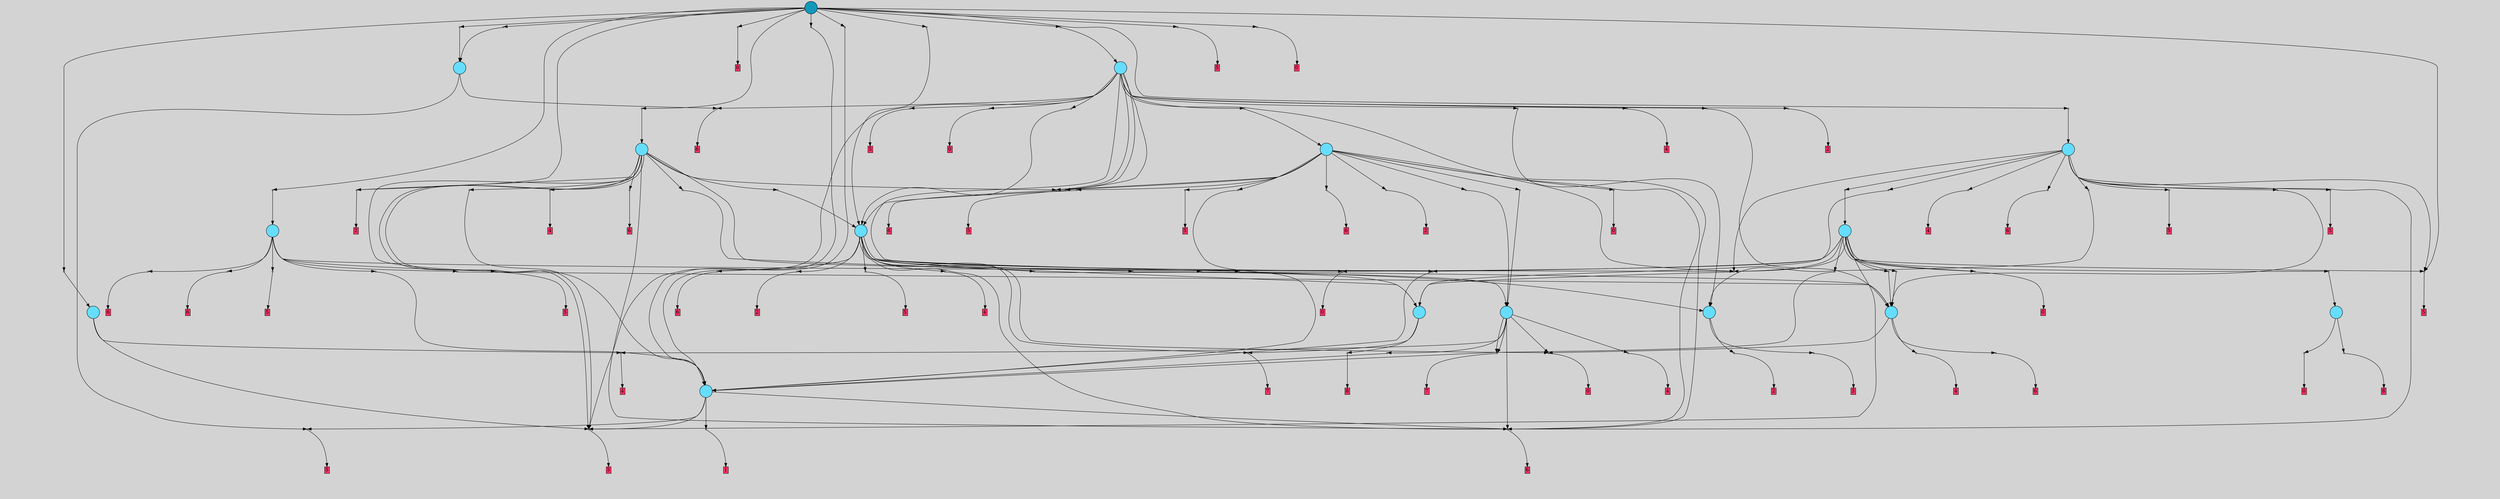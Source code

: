 // File exported with GEGELATI v1.3.1
// On the 2024-04-09 13:52:32
// With the File::TPGGraphDotExporter
digraph{
	graph[pad = "0.212, 0.055" bgcolor = lightgray]
	node[shape=circle style = filled label = ""]
		T2 [fillcolor="#66ddff"]
		T4 [fillcolor="#66ddff"]
		T5 [fillcolor="#66ddff"]
		T7 [fillcolor="#66ddff"]
		T8 [fillcolor="#66ddff"]
		T20 [fillcolor="#66ddff"]
		T66 [fillcolor="#66ddff"]
		T122 [fillcolor="#66ddff"]
		T170 [fillcolor="#66ddff"]
		T199 [fillcolor="#66ddff"]
		T214 [fillcolor="#66ddff"]
		T308 [fillcolor="#66ddff"]
		T391 [fillcolor="#66ddff"]
		T411 [fillcolor="#66ddff"]
		T500 [fillcolor="#66ddff"]
		T746 [fillcolor="#1199bb"]
		P20425 [fillcolor="#cccccc" shape=point] //
		I20425 [shape=box style=invis label="6|0&2|5#3|5#0|3#3|3&#92;n6|2&3|2#1|3#4|3#2|2&#92;n1|7&3|3#3|7#4|1#2|5&#92;n4|3&0|1#0|7#4|0#4|3&#92;n6|5&2|3#2|1#2|0#2|7&#92;n"]
		P20425 -> I20425[style=invis]
		A10294 [fillcolor="#ff3366" shape=box margin=0.03 width=0 height=0 label="2"]
		T2 -> P20425 -> A10294
		P20426 [fillcolor="#cccccc" shape=point] //
		I20426 [shape=box style=invis label="1|7&1|0#3|7#1|1#1|6&#92;n6|5&3|0#4|3#1|6#3|5&#92;n7|6&3|4#0|0#1|3#0|7&#92;n"]
		P20426 -> I20426[style=invis]
		A10295 [fillcolor="#ff3366" shape=box margin=0.03 width=0 height=0 label="3"]
		T2 -> P20426 -> A10295
		P20427 [fillcolor="#cccccc" shape=point] //
		I20427 [shape=box style=invis label="1|7&2|5#4|5#3|6#0|4&#92;n"]
		P20427 -> I20427[style=invis]
		A10296 [fillcolor="#ff3366" shape=box margin=0.03 width=0 height=0 label="4"]
		T4 -> P20427 -> A10296
		P20428 [fillcolor="#cccccc" shape=point] //
		I20428 [shape=box style=invis label="5|6&3|4#3|7#1|4#3|6&#92;n3|2&3|5#2|4#0|2#4|6&#92;n1|6&0|2#3|3#3|1#0|6&#92;n3|2&0|4#1|4#4|7#2|7&#92;n4|3&0|0#2|0#2|3#0|4&#92;n4|5&1|0#2|7#0|2#1|6&#92;n4|2&2|2#3|5#2|1#0|0&#92;n1|6&4|3#0|4#4|7#3|1&#92;n4|1&3|0#3|3#3|4#3|4&#92;n6|4&4|2#0|5#3|7#1|2&#92;n"]
		P20428 -> I20428[style=invis]
		A10297 [fillcolor="#ff3366" shape=box margin=0.03 width=0 height=0 label="5"]
		T4 -> P20428 -> A10297
		P20429 [fillcolor="#cccccc" shape=point] //
		I20429 [shape=box style=invis label="6|2&0|5#0|3#2|7#3|3&#92;n4|4&3|2#2|6#4|1#3|6&#92;n"]
		P20429 -> I20429[style=invis]
		A10298 [fillcolor="#ff3366" shape=box margin=0.03 width=0 height=0 label="5"]
		T5 -> P20429 -> A10298
		P20430 [fillcolor="#cccccc" shape=point] //
		I20430 [shape=box style=invis label="5|6&2|1#2|5#2|2#4|1&#92;n7|1&2|4#0|1#2|7#1|4&#92;n3|5&1|6#4|2#4|4#2|1&#92;n3|2&0|6#1|5#4|3#0|7&#92;n0|2&0|2#3|2#4|1#3|1&#92;n6|4&0|6#0|0#2|3#2|3&#92;n7|2&1|5#4|0#3|1#2|5&#92;n3|5&2|5#2|2#1|1#4|6&#92;n7|2&4|2#2|5#4|7#4|6&#92;n0|1&3|3#4|2#2|6#4|6&#92;n"]
		P20430 -> I20430[style=invis]
		A10299 [fillcolor="#ff3366" shape=box margin=0.03 width=0 height=0 label="6"]
		T5 -> P20430 -> A10299
		P20431 [fillcolor="#cccccc" shape=point] //
		I20431 [shape=box style=invis label="0|6&0|5#3|0#2|7#4|0&#92;n6|4&0|4#3|3#4|0#1|4&#92;n7|1&1|5#0|4#1|2#0|5&#92;n3|5&4|7#4|6#3|3#1|4&#92;n1|7&4|5#2|2#2|5#3|6&#92;n"]
		P20431 -> I20431[style=invis]
		A10300 [fillcolor="#ff3366" shape=box margin=0.03 width=0 height=0 label="7"]
		T7 -> P20431 -> A10300
		P20432 [fillcolor="#cccccc" shape=point] //
		I20432 [shape=box style=invis label="7|2&1|6#3|3#1|6#3|4&#92;n2|6&2|2#2|1#4|0#3|5&#92;n4|3&2|2#1|0#0|0#2|3&#92;n5|3&2|5#0|1#4|6#3|7&#92;n0|0&4|3#1|4#0|2#3|4&#92;n"]
		P20432 -> I20432[style=invis]
		A10301 [fillcolor="#ff3366" shape=box margin=0.03 width=0 height=0 label="8"]
		T7 -> P20432 -> A10301
		P20433 [fillcolor="#cccccc" shape=point] //
		I20433 [shape=box style=invis label="4|2&4|4#2|6#0|7#3|0&#92;n2|5&4|5#2|5#1|5#0|3&#92;n2|7&1|3#1|0#2|5#0|4&#92;n4|6&0|7#0|3#3|4#3|0&#92;n4|5&4|4#1|6#1|6#2|6&#92;n2|6&2|0#0|1#3|3#4|2&#92;n3|5&0|3#1|0#2|6#1|7&#92;n6|3&2|0#3|4#1|6#0|2&#92;n7|0&2|2#3|2#3|6#3|6&#92;n"]
		P20433 -> I20433[style=invis]
		A10302 [fillcolor="#ff3366" shape=box margin=0.03 width=0 height=0 label="8"]
		T8 -> P20433 -> A10302
		P20434 [fillcolor="#cccccc" shape=point] //
		I20434 [shape=box style=invis label="3|7&0|5#1|1#4|7#2|1&#92;n6|3&0|1#1|7#4|3#2|7&#92;n1|3&3|1#4|6#0|5#3|7&#92;n3|4&4|2#3|5#1|5#0|4&#92;n0|4&1|0#4|0#4|3#3|6&#92;n1|1&0|2#2|1#3|0#3|0&#92;n"]
		P20434 -> I20434[style=invis]
		A10303 [fillcolor="#ff3366" shape=box margin=0.03 width=0 height=0 label="0"]
		T8 -> P20434 -> A10303
		T20 -> P20429
		P20435 [fillcolor="#cccccc" shape=point] //
		I20435 [shape=box style=invis label="5|6&2|1#2|5#2|2#4|1&#92;n7|1&2|4#0|1#2|7#1|4&#92;n3|5&1|6#4|2#4|4#2|1&#92;n3|2&0|6#1|5#4|3#0|7&#92;n0|0&0|2#3|2#4|1#3|1&#92;n7|2&4|2#2|5#4|7#4|6&#92;n3|5&2|5#2|2#1|1#4|6&#92;n6|4&0|6#0|0#2|3#2|3&#92;n0|1&3|3#4|2#2|6#4|6&#92;n"]
		P20435 -> I20435[style=invis]
		A10304 [fillcolor="#ff3366" shape=box margin=0.03 width=0 height=0 label="6"]
		T20 -> P20435 -> A10304
		P20436 [fillcolor="#cccccc" shape=point] //
		I20436 [shape=box style=invis label="4|4&2|5#0|4#3|2#0|7&#92;n0|1&1|1#2|2#1|5#2|0&#92;n3|5&1|7#0|1#0|4#0|6&#92;n2|3&3|2#3|7#1|0#4|7&#92;n"]
		P20436 -> I20436[style=invis]
		A10305 [fillcolor="#ff3366" shape=box margin=0.03 width=0 height=0 label="1"]
		T20 -> P20436 -> A10305
		T20 -> P20428
		P20437 [fillcolor="#cccccc" shape=point] //
		I20437 [shape=box style=invis label="1|7&2|5#4|5#3|6#0|4&#92;n1|3&2|2#4|4#0|1#3|5&#92;n"]
		P20437 -> I20437[style=invis]
		A10306 [fillcolor="#ff3366" shape=box margin=0.03 width=0 height=0 label="4"]
		T66 -> P20437 -> A10306
		P20438 [fillcolor="#cccccc" shape=point] //
		I20438 [shape=box style=invis label="6|7&0|2#1|7#0|7#2|3&#92;n0|7&2|3#3|3#4|0#0|3&#92;n6|0&3|7#2|4#4|2#4|3&#92;n0|0&3|7#1|3#4|3#0|1&#92;n6|2&0|4#4|2#2|5#1|5&#92;n3|7&4|5#3|7#3|2#2|6&#92;n1|1&1|2#4|3#4|6#2|1&#92;n2|0&1|3#3|4#4|4#4|1&#92;n0|1&0|6#2|6#3|1#4|4&#92;n"]
		P20438 -> I20438[style=invis]
		A10307 [fillcolor="#ff3366" shape=box margin=0.03 width=0 height=0 label="0"]
		T66 -> P20438 -> A10307
		P20439 [fillcolor="#cccccc" shape=point] //
		I20439 [shape=box style=invis label="5|6&2|1#2|5#2|2#4|1&#92;n7|1&2|4#0|1#2|7#1|4&#92;n3|5&1|6#4|2#4|4#2|1&#92;n6|4&0|6#0|0#2|3#2|3&#92;n0|0&0|2#3|2#4|1#3|1&#92;n7|2&4|2#2|5#4|7#4|6&#92;n3|5&2|5#2|2#0|1#4|6&#92;n3|2&0|6#1|5#4|3#0|7&#92;n0|1&3|3#4|2#2|6#4|6&#92;n"]
		P20439 -> I20439[style=invis]
		A10308 [fillcolor="#ff3366" shape=box margin=0.03 width=0 height=0 label="6"]
		T66 -> P20439 -> A10308
		P20440 [fillcolor="#cccccc" shape=point] //
		I20440 [shape=box style=invis label="6|0&3|7#2|4#4|2#4|3&#92;n0|7&2|3#3|3#4|0#0|3&#92;n6|7&0|2#1|7#0|7#2|3&#92;n0|3&1|4#3|5#2|0#1|1&#92;n0|1&0|6#4|6#4|1#4|4&#92;n6|2&0|4#4|2#2|5#1|5&#92;n3|5&4|5#3|7#3|7#2|6&#92;n2|5&0|2#4|5#3|3#4|3&#92;n1|1&1|2#4|3#4|6#2|1&#92;n"]
		P20440 -> I20440[style=invis]
		T122 -> P20440 -> T20
		P20441 [fillcolor="#cccccc" shape=point] //
		I20441 [shape=box style=invis label="2|7&1|4#2|2#2|0#4|2&#92;n1|3&3|2#4|6#0|7#2|2&#92;n0|7&1|5#0|0#0|0#4|5&#92;n1|2&4|7#3|0#0|1#2|7&#92;n2|6&1|0#3|2#1|0#4|3&#92;n3|1&0|2#4|6#3|2#2|5&#92;n7|4&2|1#4|4#1|7#0|5&#92;n2|5&3|4#1|7#0|7#4|0&#92;n"]
		P20441 -> I20441[style=invis]
		A10309 [fillcolor="#ff3366" shape=box margin=0.03 width=0 height=0 label="7"]
		T122 -> P20441 -> A10309
		P20442 [fillcolor="#cccccc" shape=point] //
		I20442 [shape=box style=invis label="2|3&1|1#3|5#3|0#3|0&#92;n4|6&2|3#3|5#1|0#3|1&#92;n4|0&1|4#0|1#2|2#2|3&#92;n3|2&1|6#0|1#3|2#1|4&#92;n7|3&3|0#3|3#2|4#4|2&#92;n1|2&2|6#4|3#1|2#0|3&#92;n5|0&4|3#1|6#0|3#3|5&#92;n3|1&3|0#2|1#1|3#3|0&#92;n"]
		P20442 -> I20442[style=invis]
		A10310 [fillcolor="#ff3366" shape=box margin=0.03 width=0 height=0 label="4"]
		T122 -> P20442 -> A10310
		T122 -> P20441
		T122 -> P20427
		T122 -> P20435
		T122 -> P20438
		P20443 [fillcolor="#cccccc" shape=point] //
		I20443 [shape=box style=invis label="0|2&1|2#4|1#4|3#3|0&#92;n6|4&0|6#0|0#2|3#2|3&#92;n7|1&2|4#0|1#2|7#1|4&#92;n3|5&1|6#4|2#4|4#2|1&#92;n3|2&0|6#1|5#4|3#0|7&#92;n0|2&0|2#2|5#4|7#4|6&#92;n0|0&0|2#3|2#4|1#3|1&#92;n3|7&1|5#3|1#4|7#3|4&#92;n5|6&2|1#2|5#2|2#4|1&#92;n0|1&3|3#4|2#2|6#4|6&#92;n"]
		P20443 -> I20443[style=invis]
		A10311 [fillcolor="#ff3366" shape=box margin=0.03 width=0 height=0 label="6"]
		T170 -> P20443 -> A10311
		P20444 [fillcolor="#cccccc" shape=point] //
		I20444 [shape=box style=invis label="5|6&2|1#2|5#2|2#4|1&#92;n7|1&2|4#0|1#2|7#1|4&#92;n3|5&1|6#4|2#4|4#2|1&#92;n0|0&0|2#3|2#4|1#3|1&#92;n3|2&0|6#1|5#4|3#0|7&#92;n3|6&0|6#2|5#2|2#0|1&#92;n7|2&4|2#2|5#4|7#4|6&#92;n3|5&2|5#2|2#1|1#4|6&#92;n6|4&0|6#0|0#2|3#2|3&#92;n0|1&3|3#4|2#2|6#4|6&#92;n"]
		P20444 -> I20444[style=invis]
		A10312 [fillcolor="#ff3366" shape=box margin=0.03 width=0 height=0 label="6"]
		T170 -> P20444 -> A10312
		P20445 [fillcolor="#cccccc" shape=point] //
		I20445 [shape=box style=invis label="2|2&1|6#1|4#3|6#3|6&#92;n2|0&3|5#1|5#0|2#4|0&#92;n"]
		P20445 -> I20445[style=invis]
		A10313 [fillcolor="#ff3366" shape=box margin=0.03 width=0 height=0 label="5"]
		T170 -> P20445 -> A10313
		P20446 [fillcolor="#cccccc" shape=point] //
		I20446 [shape=box style=invis label="7|7&1|0#4|4#4|7#2|5&#92;n7|0&1|3#2|2#4|2#1|0&#92;n1|0&2|3#4|5#3|6#0|4&#92;n"]
		P20446 -> I20446[style=invis]
		T170 -> P20446 -> T66
		P20447 [fillcolor="#cccccc" shape=point] //
		I20447 [shape=box style=invis label="6|0&3|7#2|4#4|2#4|3&#92;n0|7&2|3#3|3#4|0#0|3&#92;n6|7&0|2#1|7#0|7#2|3&#92;n1|1&1|2#4|3#4|6#2|1&#92;n6|2&0|4#4|2#2|5#1|5&#92;n3|7&4|5#3|7#3|7#2|6&#92;n2|5&0|2#4|5#3|3#4|3&#92;n0|1&0|6#4|6#4|1#4|4&#92;n"]
		P20447 -> I20447[style=invis]
		T170 -> P20447 -> T20
		P20448 [fillcolor="#cccccc" shape=point] //
		I20448 [shape=box style=invis label="5|2&2|5#0|6#2|4#4|5&#92;n0|7&2|3#3|3#4|0#0|3&#92;n6|7&0|2#1|7#0|7#2|3&#92;n0|0&3|7#1|3#4|3#0|1&#92;n6|2&0|4#4|2#2|5#1|5&#92;n1|1&1|2#4|3#4|6#2|1&#92;n2|1&0|6#4|6#3|1#4|4&#92;n6|0&3|7#2|4#4|2#4|3&#92;n"]
		P20448 -> I20448[style=invis]
		T170 -> P20448 -> T7
		P20449 [fillcolor="#cccccc" shape=point] //
		I20449 [shape=box style=invis label="6|5&4|5#0|1#3|7#3|2&#92;n5|0&3|3#1|0#3|3#4|5&#92;n1|7&0|1#3|4#4|4#1|1&#92;n6|3&2|1#0|0#1|6#1|2&#92;n6|3&0|0#1|3#2|0#2|2&#92;n7|6&1|5#1|1#2|4#3|0&#92;n"]
		P20449 -> I20449[style=invis]
		A10314 [fillcolor="#ff3366" shape=box margin=0.03 width=0 height=0 label="5"]
		T170 -> P20449 -> A10314
		P20450 [fillcolor="#cccccc" shape=point] //
		I20450 [shape=box style=invis label="6|7&0|2#1|7#0|7#2|3&#92;n0|7&2|3#3|3#4|0#0|3&#92;n4|0&3|7#2|4#4|2#4|3&#92;n0|0&3|7#1|3#4|3#0|1&#92;n3|7&4|5#3|7#3|2#2|6&#92;n6|2&0|4#4|2#2|5#1|5&#92;n1|1&1|2#4|3#4|6#2|1&#92;n2|0&1|3#3|4#4|4#4|1&#92;n0|1&0|6#2|6#3|1#4|4&#92;n"]
		P20450 -> I20450[style=invis]
		A10315 [fillcolor="#ff3366" shape=box margin=0.03 width=0 height=0 label="0"]
		T199 -> P20450 -> A10315
		T199 -> P20448
		P20451 [fillcolor="#cccccc" shape=point] //
		I20451 [shape=box style=invis label="2|0&3|5#1|5#0|4#4|0&#92;n2|2&1|6#1|4#3|6#3|6&#92;n"]
		P20451 -> I20451[style=invis]
		A10316 [fillcolor="#ff3366" shape=box margin=0.03 width=0 height=0 label="5"]
		T199 -> P20451 -> A10316
		P20452 [fillcolor="#cccccc" shape=point] //
		I20452 [shape=box style=invis label="3|5&1|0#0|4#1|0#1|3&#92;n1|1&0|7#0|6#0|3#4|4&#92;n0|7&2|3#2|3#4|0#0|3&#92;n1|2&0|2#4|6#3|7#1|5&#92;n2|5&0|6#4|5#2|3#4|3&#92;n2|0&3|2#2|6#2|4#2|5&#92;n"]
		P20452 -> I20452[style=invis]
		T199 -> P20452 -> T20
		P20453 [fillcolor="#cccccc" shape=point] //
		I20453 [shape=box style=invis label="3|0&3|3#4|5#1|1#3|6&#92;n2|2&3|4#1|0#0|6#2|3&#92;n1|1&1|5#4|7#1|7#4|5&#92;n7|5&2|5#4|0#2|4#0|1&#92;n6|7&0|4#2|5#0|3#0|6&#92;n"]
		P20453 -> I20453[style=invis]
		T199 -> P20453 -> T8
		P20454 [fillcolor="#cccccc" shape=point] //
		I20454 [shape=box style=invis label="6|3&4|4#4|7#0|3#0|6&#92;n1|0&2|3#4|5#3|6#0|4&#92;n7|0&1|3#2|2#4|2#1|0&#92;n"]
		P20454 -> I20454[style=invis]
		T199 -> P20454 -> T66
		P20455 [fillcolor="#cccccc" shape=point] //
		I20455 [shape=box style=invis label="7|0&3|3#2|2#4|2#1|0&#92;n7|4&2|1#3|2#1|5#2|4&#92;n7|7&1|3#4|4#4|7#2|5&#92;n"]
		P20455 -> I20455[style=invis]
		T199 -> P20455 -> T66
		T199 -> P20448
		T199 -> P20428
		P20456 [fillcolor="#cccccc" shape=point] //
		I20456 [shape=box style=invis label="6|0&3|7#2|4#4|2#4|3&#92;n0|7&2|3#3|3#4|0#0|3&#92;n6|7&0|2#1|7#0|7#2|3&#92;n0|0&3|7#1|3#4|3#0|1&#92;n6|2&0|4#4|2#2|5#1|5&#92;n3|7&4|5#3|7#3|2#2|6&#92;n1|1&1|2#4|3#4|6#2|1&#92;n0|1&0|6#4|6#3|1#4|4&#92;n"]
		P20456 -> I20456[style=invis]
		A10317 [fillcolor="#ff3366" shape=box margin=0.03 width=0 height=0 label="0"]
		T199 -> P20456 -> A10317
		P20457 [fillcolor="#cccccc" shape=point] //
		I20457 [shape=box style=invis label="0|6&2|3#3|6#0|0#0|3&#92;n6|0&3|7#2|4#4|2#4|3&#92;n4|2&1|4#2|5#1|5#0|7&#92;n3|7&4|5#3|7#3|7#2|6&#92;n6|2&0|6#4|2#2|5#1|5&#92;n2|1&0|1#2|3#2|5#1|2&#92;n0|6&4|3#3|2#3|5#4|0&#92;n3|0&1|2#3|1#0|7#2|0&#92;n"]
		P20457 -> I20457[style=invis]
		T199 -> P20457 -> T20
		T199 -> P20450
		P20458 [fillcolor="#cccccc" shape=point] //
		I20458 [shape=box style=invis label="7|3&0|7#0|6#2|1#0|1&#92;n1|0&0|5#4|5#3|6#0|4&#92;n"]
		P20458 -> I20458[style=invis]
		A10318 [fillcolor="#ff3366" shape=box margin=0.03 width=0 height=0 label="4"]
		T214 -> P20458 -> A10318
		P20459 [fillcolor="#cccccc" shape=point] //
		I20459 [shape=box style=invis label="0|2&1|4#2|0#4|2#4|7&#92;n5|1&2|6#4|3#0|1#1|0&#92;n6|1&4|5#1|1#2|0#4|4&#92;n1|5&1|7#0|1#1|1#2|4&#92;n4|6&1|2#2|4#1|6#2|0&#92;n0|0&2|0#2|4#4|0#4|1&#92;n6|2&2|2#1|6#4|7#1|4&#92;n"]
		P20459 -> I20459[style=invis]
		A10319 [fillcolor="#ff3366" shape=box margin=0.03 width=0 height=0 label="6"]
		T214 -> P20459 -> A10319
		P20460 [fillcolor="#cccccc" shape=point] //
		I20460 [shape=box style=invis label="4|5&1|0#2|7#0|2#1|6&#92;n3|2&3|5#0|4#0|2#4|6&#92;n4|3&0|0#2|0#2|3#0|4&#92;n5|0&3|0#3|3#3|4#3|4&#92;n3|1&0|5#1|2#0|4#1|6&#92;n3|7&3|2#3|6#3|2#4|6&#92;n4|2&4|2#3|5#2|6#0|0&#92;n5|6&3|4#3|7#1|4#3|7&#92;n1|6&4|3#0|6#4|7#3|1&#92;n6|4&4|2#0|5#3|7#1|2&#92;n"]
		P20460 -> I20460[style=invis]
		A10320 [fillcolor="#ff3366" shape=box margin=0.03 width=0 height=0 label="5"]
		T214 -> P20460 -> A10320
		P20461 [fillcolor="#cccccc" shape=point] //
		I20461 [shape=box style=invis label="1|0&2|5#4|5#3|6#0|4&#92;n7|3&0|7#0|6#4|1#0|1&#92;n7|7&1|0#4|4#4|7#2|5&#92;n"]
		P20461 -> I20461[style=invis]
		T214 -> P20461 -> T66
		T214 -> P20451
		P20462 [fillcolor="#cccccc" shape=point] //
		I20462 [shape=box style=invis label="4|4&3|2#2|6#4|1#3|6&#92;n6|2&0|5#0|4#2|7#3|3&#92;n3|0&2|5#4|6#0|4#2|6&#92;n"]
		P20462 -> I20462[style=invis]
		A10321 [fillcolor="#ff3366" shape=box margin=0.03 width=0 height=0 label="5"]
		T214 -> P20462 -> A10321
		T214 -> P20435
		T214 -> P20448
		P20463 [fillcolor="#cccccc" shape=point] //
		I20463 [shape=box style=invis label="0|2&0|2#1|1#4|1#3|1&#92;n3|2&0|6#0|2#4|6#0|7&#92;n5|5&1|1#2|4#0|6#0|5&#92;n3|3&0|5#2|2#3|1#3|6&#92;n3|0&0|0#0|4#0|4#4|4&#92;n2|6&3|1#2|1#3|1#1|7&#92;n3|4&1|0#1|6#4|2#2|5&#92;n4|1&4|4#4|0#3|3#0|2&#92;n5|2&1|4#3|7#4|3#3|4&#92;n"]
		P20463 -> I20463[style=invis]
		T214 -> P20463 -> T2
		P20464 [fillcolor="#cccccc" shape=point] //
		I20464 [shape=box style=invis label="0|7&2|3#3|3#4|0#0|3&#92;n2|1&0|4#4|4#3|1#4|4&#92;n6|0&3|7#2|4#4|2#4|3&#92;n2|0&4|7#2|0#3|4#1|5&#92;n6|2&0|4#4|2#2|5#1|5&#92;n0|0&3|7#1|3#4|3#0|1&#92;n5|1&1|2#4|3#4|6#2|1&#92;n7|5&3|4#2|2#0|3#4|4&#92;n"]
		P20464 -> I20464[style=invis]
		T214 -> P20464 -> T7
		P20465 [fillcolor="#cccccc" shape=point] //
		I20465 [shape=box style=invis label="6|4&4|2#1|4#2|0#3|5&#92;n2|5&3|4#1|7#0|7#0|0&#92;n4|1&1|1#3|4#1|3#4|4&#92;n1|0&4|7#3|0#0|1#2|7&#92;n2|5&0|6#2|7#1|7#1|1&#92;n2|6&1|0#3|2#1|0#2|3&#92;n4|4&1|6#0|7#4|7#3|4&#92;n4|3&4|1#0|7#1|0#4|1&#92;n"]
		P20465 -> I20465[style=invis]
		T214 -> P20465 -> T199
		P20466 [fillcolor="#cccccc" shape=point] //
		I20466 [shape=box style=invis label="7|6&2|1#2|0#3|4#0|5&#92;n2|3&0|3#2|3#4|5#0|4&#92;n3|3&4|5#0|7#0|2#2|4&#92;n3|0&2|1#0|7#0|4#0|3&#92;n5|1&4|0#4|0#4|2#3|0&#92;n5|3&0|2#0|3#1|0#0|5&#92;n6|0&0|7#3|6#4|4#3|0&#92;n1|3&0|0#1|4#0|6#1|0&#92;n"]
		P20466 -> I20466[style=invis]
		A10322 [fillcolor="#ff3366" shape=box margin=0.03 width=0 height=0 label="6"]
		T308 -> P20466 -> A10322
		P20467 [fillcolor="#cccccc" shape=point] //
		I20467 [shape=box style=invis label="6|0&2|5#3|5#0|3#3|3&#92;n6|2&3|2#1|3#4|3#2|2&#92;n1|7&3|3#3|7#4|1#2|5&#92;n6|5&2|3#2|1#4|0#2|7&#92;n4|3&0|1#0|7#4|0#4|3&#92;n5|0&2|5#0|2#2|2#3|3&#92;n"]
		P20467 -> I20467[style=invis]
		A10323 [fillcolor="#ff3366" shape=box margin=0.03 width=0 height=0 label="2"]
		T308 -> P20467 -> A10323
		P20468 [fillcolor="#cccccc" shape=point] //
		I20468 [shape=box style=invis label="3|3&3|7#1|2#0|1#0|7&#92;n4|0&2|6#4|5#3|5#3|3&#92;n"]
		P20468 -> I20468[style=invis]
		T308 -> P20468 -> T66
		T308 -> P20435
		P20469 [fillcolor="#cccccc" shape=point] //
		I20469 [shape=box style=invis label="5|2&2|5#0|6#2|4#4|5&#92;n5|4&4|3#0|4#2|2#1|7&#92;n1|5&1|3#1|3#2|3#1|2&#92;n0|7&2|3#3|3#4|0#0|3&#92;n6|0&3|7#2|4#4|2#4|3&#92;n6|7&2|2#0|7#0|7#2|3&#92;n1|1&1|2#4|3#4|6#2|1&#92;n0|0&3|7#1|3#4|3#0|1&#92;n"]
		P20469 -> I20469[style=invis]
		T308 -> P20469 -> T7
		P20470 [fillcolor="#cccccc" shape=point] //
		I20470 [shape=box style=invis label="3|0&3|0#0|0#2|0#0|4&#92;n5|3&3|7#3|1#0|4#3|6&#92;n"]
		P20470 -> I20470[style=invis]
		T308 -> P20470 -> T122
		T308 -> P20431
		P20471 [fillcolor="#cccccc" shape=point] //
		I20471 [shape=box style=invis label="2|2&1|6#1|4#3|6#3|2&#92;n2|0&3|5#1|5#0|4#4|0&#92;n"]
		P20471 -> I20471[style=invis]
		A10324 [fillcolor="#ff3366" shape=box margin=0.03 width=0 height=0 label="5"]
		T308 -> P20471 -> A10324
		T308 -> P20438
		P20472 [fillcolor="#cccccc" shape=point] //
		I20472 [shape=box style=invis label="0|2&1|5#2|2#2|3#0|1&#92;n2|1&2|3#2|2#2|0#0|7&#92;n7|3&3|0#3|3#2|4#2|2&#92;n0|5&4|0#2|0#2|3#2|1&#92;n4|0&1|4#0|1#2|2#4|3&#92;n1|7&0|0#0|4#3|4#2|4&#92;n3|2&1|6#0|1#3|2#1|4&#92;n2|7&1|1#3|5#3|0#3|0&#92;n4|6&2|3#3|5#1|0#3|1&#92;n3|1&3|0#2|6#1|3#3|0&#92;n"]
		P20472 -> I20472[style=invis]
		A10325 [fillcolor="#ff3366" shape=box margin=0.03 width=0 height=0 label="4"]
		T308 -> P20472 -> A10325
		P20473 [fillcolor="#cccccc" shape=point] //
		I20473 [shape=box style=invis label="0|2&0|2#1|1#4|1#3|1&#92;n3|2&0|6#0|2#4|6#0|7&#92;n5|5&1|1#2|4#0|6#0|5&#92;n5|2&1|4#3|7#4|3#3|4&#92;n3|0&0|0#0|6#0|4#4|4&#92;n2|6&3|1#2|1#3|1#1|7&#92;n3|4&1|0#1|6#4|2#2|5&#92;n3|3&0|5#2|2#3|1#3|6&#92;n"]
		P20473 -> I20473[style=invis]
		T308 -> P20473 -> T2
		T308 -> P20468
		P20474 [fillcolor="#cccccc" shape=point] //
		I20474 [shape=box style=invis label="2|0&3|2#1|5#0|4#4|3&#92;n5|1&2|4#0|3#2|3#3|7&#92;n"]
		P20474 -> I20474[style=invis]
		A10326 [fillcolor="#ff3366" shape=box margin=0.03 width=0 height=0 label="5"]
		T391 -> P20474 -> A10326
		T391 -> P20448
		P20475 [fillcolor="#cccccc" shape=point] //
		I20475 [shape=box style=invis label="5|5&1|5#1|7#3|1#2|7&#92;n6|0&0|0#3|4#2|5#3|3&#92;n3|3&4|6#2|1#3|0#1|0&#92;n4|3&3|1#0|2#3|4#1|4&#92;n5|5&4|4#2|1#4|1#0|7&#92;n6|4&1|4#0|0#1|6#1|3&#92;n4|4&0|2#0|3#1|6#1|6&#92;n3|3&3|2#1|3#2|3#3|3&#92;n"]
		P20475 -> I20475[style=invis]
		T391 -> P20475 -> T308
		T391 -> P20435
		P20476 [fillcolor="#cccccc" shape=point] //
		I20476 [shape=box style=invis label="4|3&1|0#2|7#0|2#1|6&#92;n4|3&0|0#2|0#2|3#0|4&#92;n5|0&2|4#0|0#0|0#1|1&#92;n5|6&3|4#3|7#0|4#3|6&#92;n4|2&2|2#3|5#2|1#0|0&#92;n1|6&4|3#0|4#4|7#3|1&#92;n4|1&3|0#3|3#3|4#3|4&#92;n3|2&0|4#1|4#4|7#2|7&#92;n6|4&4|2#0|5#3|7#1|2&#92;n"]
		P20476 -> I20476[style=invis]
		A10327 [fillcolor="#ff3366" shape=box margin=0.03 width=0 height=0 label="5"]
		T391 -> P20476 -> A10327
		P20477 [fillcolor="#cccccc" shape=point] //
		I20477 [shape=box style=invis label="5|6&2|1#2|5#2|2#4|1&#92;n7|1&2|4#0|1#2|7#1|4&#92;n3|5&1|6#4|2#4|4#2|1&#92;n3|2&0|6#1|5#4|3#0|7&#92;n0|1&3|3#4|2#2|6#4|6&#92;n0|0&0|2#3|2#4|1#3|1&#92;n7|2&4|2#2|5#4|7#4|6&#92;n3|5&2|5#2|2#1|1#4|6&#92;n6|4&0|6#0|0#2|3#2|3&#92;n3|2&4|0#2|0#0|5#0|6&#92;n"]
		P20477 -> I20477[style=invis]
		A10328 [fillcolor="#ff3366" shape=box margin=0.03 width=0 height=0 label="6"]
		T391 -> P20477 -> A10328
		P20478 [fillcolor="#cccccc" shape=point] //
		I20478 [shape=box style=invis label="3|2&0|6#1|2#4|6#0|7&#92;n7|4&2|4#2|1#2|4#1|4&#92;n5|2&1|4#3|7#0|3#3|4&#92;n2|4&1|0#3|5#2|3#4|2&#92;n3|5&1|6#4|2#4|4#2|1&#92;n0|1&3|3#4|2#0|6#4|6&#92;n3|0&0|0#0|6#0|4#4|4&#92;n3|3&0|5#2|2#1|1#3|6&#92;n"]
		P20478 -> I20478[style=invis]
		A10329 [fillcolor="#ff3366" shape=box margin=0.03 width=0 height=0 label="6"]
		T391 -> P20478 -> A10329
		P20479 [fillcolor="#cccccc" shape=point] //
		I20479 [shape=box style=invis label="7|1&1|7#3|1#2|1#0|3&#92;n3|0&3|0#0|7#2|0#0|4&#92;n"]
		P20479 -> I20479[style=invis]
		T391 -> P20479 -> T122
		P20480 [fillcolor="#cccccc" shape=point] //
		I20480 [shape=box style=invis label="6|2&3|2#1|3#4|3#2|2&#92;n4|3&0|1#0|7#4|0#4|3&#92;n6|5&1|3#2|1#4|0#2|7&#92;n1|7&3|3#3|7#4|1#2|5&#92;n7|1&4|4#0|5#3|5#3|6&#92;n5|0&2|5#0|2#2|2#3|3&#92;n"]
		P20480 -> I20480[style=invis]
		A10330 [fillcolor="#ff3366" shape=box margin=0.03 width=0 height=0 label="2"]
		T391 -> P20480 -> A10330
		P20481 [fillcolor="#cccccc" shape=point] //
		I20481 [shape=box style=invis label="0|6&2|3#3|6#0|0#0|3&#92;n6|0&3|7#2|4#4|2#4|3&#92;n4|2&1|4#0|5#1|5#0|7&#92;n3|7&4|5#3|7#3|7#2|6&#92;n3|3&4|2#1|4#0|3#1|3&#92;n6|2&0|6#4|2#2|5#1|5&#92;n3|0&1|2#3|1#0|7#2|0&#92;n0|6&4|3#3|2#3|5#4|0&#92;n2|1&0|1#2|3#2|5#1|2&#92;n"]
		P20481 -> I20481[style=invis]
		T391 -> P20481 -> T20
		P20482 [fillcolor="#cccccc" shape=point] //
		I20482 [shape=box style=invis label="5|3&0|7#3|1#0|4#3|6&#92;n3|0&3|0#0|0#2|0#0|4&#92;n"]
		P20482 -> I20482[style=invis]
		T391 -> P20482 -> T122
		P20483 [fillcolor="#cccccc" shape=point] //
		I20483 [shape=box style=invis label="6|2&0|4#4|2#2|5#1|5&#92;n1|4&2|0#4|0#2|5#1|6&#92;n2|0&1|3#3|4#4|4#4|1&#92;n0|0&3|7#1|3#4|3#0|0&#92;n0|7&4|5#3|7#3|2#2|6&#92;n0|7&2|3#3|3#4|0#0|3&#92;n0|1&0|5#2|4#3|1#4|4&#92;n"]
		P20483 -> I20483[style=invis]
		A10331 [fillcolor="#ff3366" shape=box margin=0.03 width=0 height=0 label="0"]
		T391 -> P20483 -> A10331
		P20484 [fillcolor="#cccccc" shape=point] //
		I20484 [shape=box style=invis label="5|2&2|5#0|4#2|4#4|5&#92;n6|0&3|7#2|4#4|2#4|3&#92;n6|7&0|2#1|7#0|7#2|3&#92;n0|0&3|7#1|3#4|3#0|1&#92;n6|2&0|4#4|1#2|5#1|5&#92;n0|7&2|3#3|3#4|0#0|3&#92;n2|1&0|6#4|6#3|1#4|4&#92;n5|1&3|3#1|1#0|2#3|0&#92;n1|1&1|2#4|3#4|6#2|1&#92;n"]
		P20484 -> I20484[style=invis]
		T411 -> P20484 -> T7
		P20485 [fillcolor="#cccccc" shape=point] //
		I20485 [shape=box style=invis label="1|7&0|0#4|4#3|4#2|4&#92;n7|2&3|0#1|3#0|6#1|6&#92;n7|4&1|4#2|3#1|1#1|5&#92;n7|6&4|7#1|1#4|5#2|2&#92;n1|4&0|7#0|0#2|7#4|3&#92;n3|1&3|0#2|6#1|3#3|0&#92;n3|2&1|6#0|1#3|5#1|4&#92;n3|0&1|4#2|1#0|2#0|3&#92;n"]
		P20485 -> I20485[style=invis]
		A10332 [fillcolor="#ff3366" shape=box margin=0.03 width=0 height=0 label="4"]
		T411 -> P20485 -> A10332
		P20486 [fillcolor="#cccccc" shape=point] //
		I20486 [shape=box style=invis label="4|3&3|5#1|7#2|1#1|3&#92;n1|0&2|3#4|5#1|6#0|4&#92;n7|0&1|3#2|3#4|2#1|0&#92;n"]
		P20486 -> I20486[style=invis]
		T411 -> P20486 -> T308
		T411 -> P20435
		T411 -> P20428
		T411 -> P20477
		P20487 [fillcolor="#cccccc" shape=point] //
		I20487 [shape=box style=invis label="3|2&0|6#1|2#4|6#0|7&#92;n7|4&2|4#0|1#2|4#1|4&#92;n5|2&1|4#3|7#0|3#3|4&#92;n3|0&0|0#0|6#0|4#4|4&#92;n3|5&1|6#4|2#4|4#2|1&#92;n0|1&3|3#4|2#0|6#4|6&#92;n2|4&1|0#3|5#2|3#4|2&#92;n3|3&0|5#2|2#1|1#3|6&#92;n"]
		P20487 -> I20487[style=invis]
		A10333 [fillcolor="#ff3366" shape=box margin=0.03 width=0 height=0 label="6"]
		T411 -> P20487 -> A10333
		P20488 [fillcolor="#cccccc" shape=point] //
		I20488 [shape=box style=invis label="6|0&2|5#3|5#0|3#3|3&#92;n4|3&0|1#0|7#4|0#4|3&#92;n1|7&3|3#3|7#4|1#2|5&#92;n6|0&3|2#1|3#4|3#2|2&#92;n6|5&2|3#2|1#2|0#2|7&#92;n"]
		P20488 -> I20488[style=invis]
		A10334 [fillcolor="#ff3366" shape=box margin=0.03 width=0 height=0 label="2"]
		T411 -> P20488 -> A10334
		T411 -> P20445
		T411 -> P20456
		P20489 [fillcolor="#cccccc" shape=point] //
		I20489 [shape=box style=invis label="3|5&1|0#0|4#1|0#1|3&#92;n1|1&0|7#0|6#0|3#4|4&#92;n1|2&0|2#4|6#3|7#1|5&#92;n0|7&2|3#2|3#4|4#0|3&#92;n4|7&0|2#0|6#3|4#1|3&#92;n2|0&3|2#2|6#2|4#2|5&#92;n"]
		P20489 -> I20489[style=invis]
		T411 -> P20489 -> T20
		T411 -> P20428
		T500 -> P20474
		P20490 [fillcolor="#cccccc" shape=point] //
		I20490 [shape=box style=invis label="1|7&0|0#4|4#3|4#2|4&#92;n7|4&1|4#0|3#1|1#1|5&#92;n7|2&3|0#1|3#0|6#1|6&#92;n1|4&0|7#0|0#2|7#4|3&#92;n3|1&3|0#0|6#1|3#3|0&#92;n6|6&4|0#3|7#4|7#3|6&#92;n3|0&1|4#2|1#0|2#0|3&#92;n3|2&1|6#0|1#3|5#1|4&#92;n"]
		P20490 -> I20490[style=invis]
		A10335 [fillcolor="#ff3366" shape=box margin=0.03 width=0 height=0 label="4"]
		T500 -> P20490 -> A10335
		P20491 [fillcolor="#cccccc" shape=point] //
		I20491 [shape=box style=invis label="2|0&1|1#3|7#1|6#4|5&#92;n4|2&3|7#1|4#2|6#1|0&#92;n"]
		P20491 -> I20491[style=invis]
		T500 -> P20491 -> T308
		T500 -> P20435
		T500 -> P20428
		T500 -> P20477
		T500 -> P20430
		T500 -> P20452
		P20492 [fillcolor="#cccccc" shape=point] //
		I20492 [shape=box style=invis label="6|0&2|5#3|5#0|3#3|3&#92;n5|3&0|1#0|7#4|0#4|3&#92;n6|0&3|2#1|3#4|3#2|2&#92;n1|7&3|3#3|7#4|1#2|5&#92;n5|4&0|5#3|6#4|0#4|0&#92;n6|5&2|3#2|1#2|0#2|7&#92;n"]
		P20492 -> I20492[style=invis]
		A10336 [fillcolor="#ff3366" shape=box margin=0.03 width=0 height=0 label="2"]
		T500 -> P20492 -> A10336
		P20493 [fillcolor="#cccccc" shape=point] //
		I20493 [shape=box style=invis label="0|0&1|0#2|6#0|6#2|6&#92;n"]
		P20493 -> I20493[style=invis]
		A10337 [fillcolor="#ff3366" shape=box margin=0.03 width=0 height=0 label="5"]
		T500 -> P20493 -> A10337
		P20494 [fillcolor="#cccccc" shape=point] //
		I20494 [shape=box style=invis label="6|0&3|7#2|4#4|2#4|3&#92;n0|0&3|7#1|3#4|3#0|1&#92;n6|7&0|2#1|7#0|7#2|3&#92;n0|7&2|3#3|3#4|0#0|3&#92;n6|2&0|4#4|2#2|5#1|5&#92;n3|7&4|5#3|7#3|2#2|6&#92;n1|1&1|2#4|3#1|6#2|1&#92;n0|1&0|6#4|6#3|1#4|4&#92;n"]
		P20494 -> I20494[style=invis]
		A10338 [fillcolor="#ff3366" shape=box margin=0.03 width=0 height=0 label="0"]
		T500 -> P20494 -> A10338
		P20495 [fillcolor="#cccccc" shape=point] //
		I20495 [shape=box style=invis label="3|3&3|7#1|2#0|1#4|7&#92;n7|0&3|6#4|1#3|7#0|6&#92;n4|0&2|6#4|5#3|5#3|3&#92;n"]
		P20495 -> I20495[style=invis]
		T500 -> P20495 -> T66
		P20496 [fillcolor="#cccccc" shape=point] //
		I20496 [shape=box style=invis label="3|4&1|0#1|6#4|2#2|5&#92;n3|2&0|6#0|2#4|6#0|7&#92;n5|5&1|4#2|4#0|6#0|5&#92;n5|2&1|4#3|7#4|3#3|4&#92;n3|0&0|0#0|6#0|4#4|4&#92;n2|6&3|1#2|1#3|1#1|7&#92;n0|2&0|2#1|1#4|1#3|1&#92;n3|3&0|5#2|2#3|1#3|6&#92;n"]
		P20496 -> I20496[style=invis]
		T500 -> P20496 -> T2
		T500 -> P20477
		P20497 [fillcolor="#cccccc" shape=point] //
		I20497 [shape=box style=invis label="5|4&4|0#2|3#3|1#0|4&#92;n0|1&0|6#2|6#3|1#4|4&#92;n1|1&1|2#4|3#4|6#2|1&#92;n6|0&3|7#2|4#4|2#4|3&#92;n0|0&3|7#1|3#4|3#0|1&#92;n3|7&4|5#3|7#3|2#2|6&#92;n0|7&2|3#3|3#4|0#0|3&#92;n7|0&1|3#3|4#4|4#4|1&#92;n6|7&0|2#1|7#0|7#2|3&#92;n"]
		P20497 -> I20497[style=invis]
		T500 -> P20497 -> T391
		P20498 [fillcolor="#cccccc" shape=point] //
		I20498 [shape=box style=invis label="2|0&3|2#3|5#0|4#4|3&#92;n"]
		P20498 -> I20498[style=invis]
		T746 -> P20498 -> T5
		P20499 [fillcolor="#cccccc" shape=point] //
		I20499 [shape=box style=invis label="3|3&0|1#2|2#2|5#3|2&#92;n0|1&3|3#4|2#2|6#4|6&#92;n3|5&1|6#4|2#4|4#2|1&#92;n3|5&0|6#1|5#4|3#0|7&#92;n5|6&3|1#2|5#2|2#4|1&#92;n0|0&0|2#3|2#4|1#3|1&#92;n6|4&0|6#0|0#2|3#2|3&#92;n7|2&4|2#2|5#4|7#4|6&#92;n4|2&3|0#2|3#3|0#0|3&#92;n7|1&2|4#0|2#2|7#1|4&#92;n"]
		P20499 -> I20499[style=invis]
		T746 -> P20499 -> T5
		P20500 [fillcolor="#cccccc" shape=point] //
		I20500 [shape=box style=invis label="3|5&1|0#0|4#1|0#1|3&#92;n1|1&0|7#0|6#0|3#4|4&#92;n2|0&3|2#2|6#2|4#2|5&#92;n1|2&0|2#4|6#3|7#1|5&#92;n2|5&0|6#4|5#2|3#1|3&#92;n0|7&2|3#2|3#4|0#0|3&#92;n"]
		P20500 -> I20500[style=invis]
		T746 -> P20500 -> T20
		P20501 [fillcolor="#cccccc" shape=point] //
		I20501 [shape=box style=invis label="7|1&2|1#3|4#4|0#0|3&#92;n5|2&1|4#3|7#3|3#3|4&#92;n7|4&2|4#0|1#2|4#1|4&#92;n3|5&1|6#4|2#4|4#2|1&#92;n2|7&2|1#1|4#4|2#0|4&#92;n0|1&3|3#4|2#0|6#4|6&#92;n3|0&0|0#0|6#0|4#4|4&#92;n2|4&1|0#3|5#2|3#4|2&#92;n"]
		P20501 -> I20501[style=invis]
		T746 -> P20501 -> T170
		T746 -> P20488
		P20502 [fillcolor="#cccccc" shape=point] //
		I20502 [shape=box style=invis label="6|0&3|7#2|4#4|2#4|3&#92;n0|7&2|3#3|3#4|0#0|3&#92;n6|7&0|2#1|7#0|7#2|3&#92;n1|1&1|2#4|3#4|6#2|1&#92;n3|7&1|5#3|5#3|2#2|6&#92;n0|1&0|6#4|6#3|1#4|4&#92;n0|0&3|7#1|3#4|3#0|1&#92;n"]
		P20502 -> I20502[style=invis]
		A10339 [fillcolor="#ff3366" shape=box margin=0.03 width=0 height=0 label="0"]
		T746 -> P20502 -> A10339
		P20503 [fillcolor="#cccccc" shape=point] //
		I20503 [shape=box style=invis label="1|1&1|2#4|3#4|6#2|1&#92;n6|7&0|2#4|2#0|6#2|3&#92;n3|7&0|4#4|2#2|6#4|2&#92;n3|1&4|3#2|1#2|5#0|0&#92;n5|3&3|1#4|7#4|4#2|1&#92;n6|7&3|7#2|4#4|2#4|3&#92;n6|7&2|2#0|7#0|7#2|3&#92;n0|0&3|7#2|0#4|0#0|1&#92;n"]
		P20503 -> I20503[style=invis]
		T746 -> P20503 -> T4
		P20504 [fillcolor="#cccccc" shape=point] //
		I20504 [shape=box style=invis label="1|7&0|0#0|4#3|4#2|4&#92;n3|1&4|0#2|6#1|3#3|6&#92;n7|3&3|0#3|3#2|4#2|2&#92;n4|0&1|4#2|1#2|2#4|3&#92;n0|2&1|5#2|2#2|3#0|1&#92;n3|2&1|6#0|1#3|2#1|4&#92;n0|3&2|7#4|3#1|4#2|5&#92;n2|3&1|1#3|5#3|0#3|0&#92;n2|4&0|7#0|2#2|6#4|7&#92;n"]
		P20504 -> I20504[style=invis]
		T746 -> P20504 -> T411
		P20505 [fillcolor="#cccccc" shape=point] //
		I20505 [shape=box style=invis label="5|4&4|0#2|3#3|1#0|4&#92;n0|1&0|6#2|6#3|1#4|4&#92;n1|1&1|2#4|3#4|6#2|1&#92;n6|0&3|7#2|4#4|2#4|3&#92;n6|5&0|1#4|5#0|1#0|1&#92;n0|0&3|7#1|3#4|3#0|1&#92;n3|7&4|5#3|7#3|2#2|6&#92;n0|7&2|3#3|3#4|0#0|3&#92;n7|0&1|3#3|4#4|4#4|1&#92;n6|7&0|2#1|7#0|7#2|2&#92;n"]
		P20505 -> I20505[style=invis]
		T746 -> P20505 -> T500
		P20506 [fillcolor="#cccccc" shape=point] //
		I20506 [shape=box style=invis label="6|0&3|7#2|4#4|2#4|3&#92;n0|7&2|3#3|3#4|0#0|3&#92;n6|7&0|2#1|7#0|7#2|3&#92;n0|0&3|7#1|3#4|3#0|3&#92;n6|2&0|4#4|2#2|5#1|5&#92;n3|7&4|5#3|7#3|2#2|6&#92;n1|1&1|2#4|3#4|6#2|1&#92;n2|0&1|3#3|4#4|4#4|1&#92;n0|1&0|6#2|6#3|1#4|4&#92;n"]
		P20506 -> I20506[style=invis]
		T746 -> P20506 -> T214
		P20507 [fillcolor="#cccccc" shape=point] //
		I20507 [shape=box style=invis label="7|7&4|0#4|4#4|7#2|5&#92;n1|0&2|3#4|5#3|6#0|4&#92;n6|2&1|0#1|1#0|3#0|7&#92;n"]
		P20507 -> I20507[style=invis]
		T746 -> P20507 -> T308
		T746 -> P20451
		P20508 [fillcolor="#cccccc" shape=point] //
		I20508 [shape=box style=invis label="7|3&4|0#2|7#3|6#1|0&#92;n2|2&4|6#1|4#3|6#3|6&#92;n2|0&3|5#1|5#0|2#4|0&#92;n"]
		P20508 -> I20508[style=invis]
		A10340 [fillcolor="#ff3366" shape=box margin=0.03 width=0 height=0 label="5"]
		T746 -> P20508 -> A10340
		P20509 [fillcolor="#cccccc" shape=point] //
		I20509 [shape=box style=invis label="6|0&3|7#2|4#4|2#4|3&#92;n0|7&2|3#3|3#4|0#0|3&#92;n6|7&0|2#1|7#0|7#2|3&#92;n1|1&1|2#4|3#4|6#2|1&#92;n3|7&1|5#3|7#3|2#2|6&#92;n0|0&3|7#1|3#4|3#0|1&#92;n0|1&0|6#4|6#3|1#4|4&#92;n"]
		P20509 -> I20509[style=invis]
		A10341 [fillcolor="#ff3366" shape=box margin=0.03 width=0 height=0 label="0"]
		T746 -> P20509 -> A10341
		P20510 [fillcolor="#cccccc" shape=point] //
		I20510 [shape=box style=invis label="3|5&1|0#0|4#1|0#1|3&#92;n1|1&0|7#0|6#0|3#4|4&#92;n2|5&0|6#4|5#2|3#4|3&#92;n0|7&2|3#2|3#4|0#0|3&#92;n1|4&0|1#2|6#0|1#0|7&#92;n2|0&3|2#2|6#2|4#2|5&#92;n"]
		P20510 -> I20510[style=invis]
		T746 -> P20510 -> T20
		{ rank= same T746 }
}
